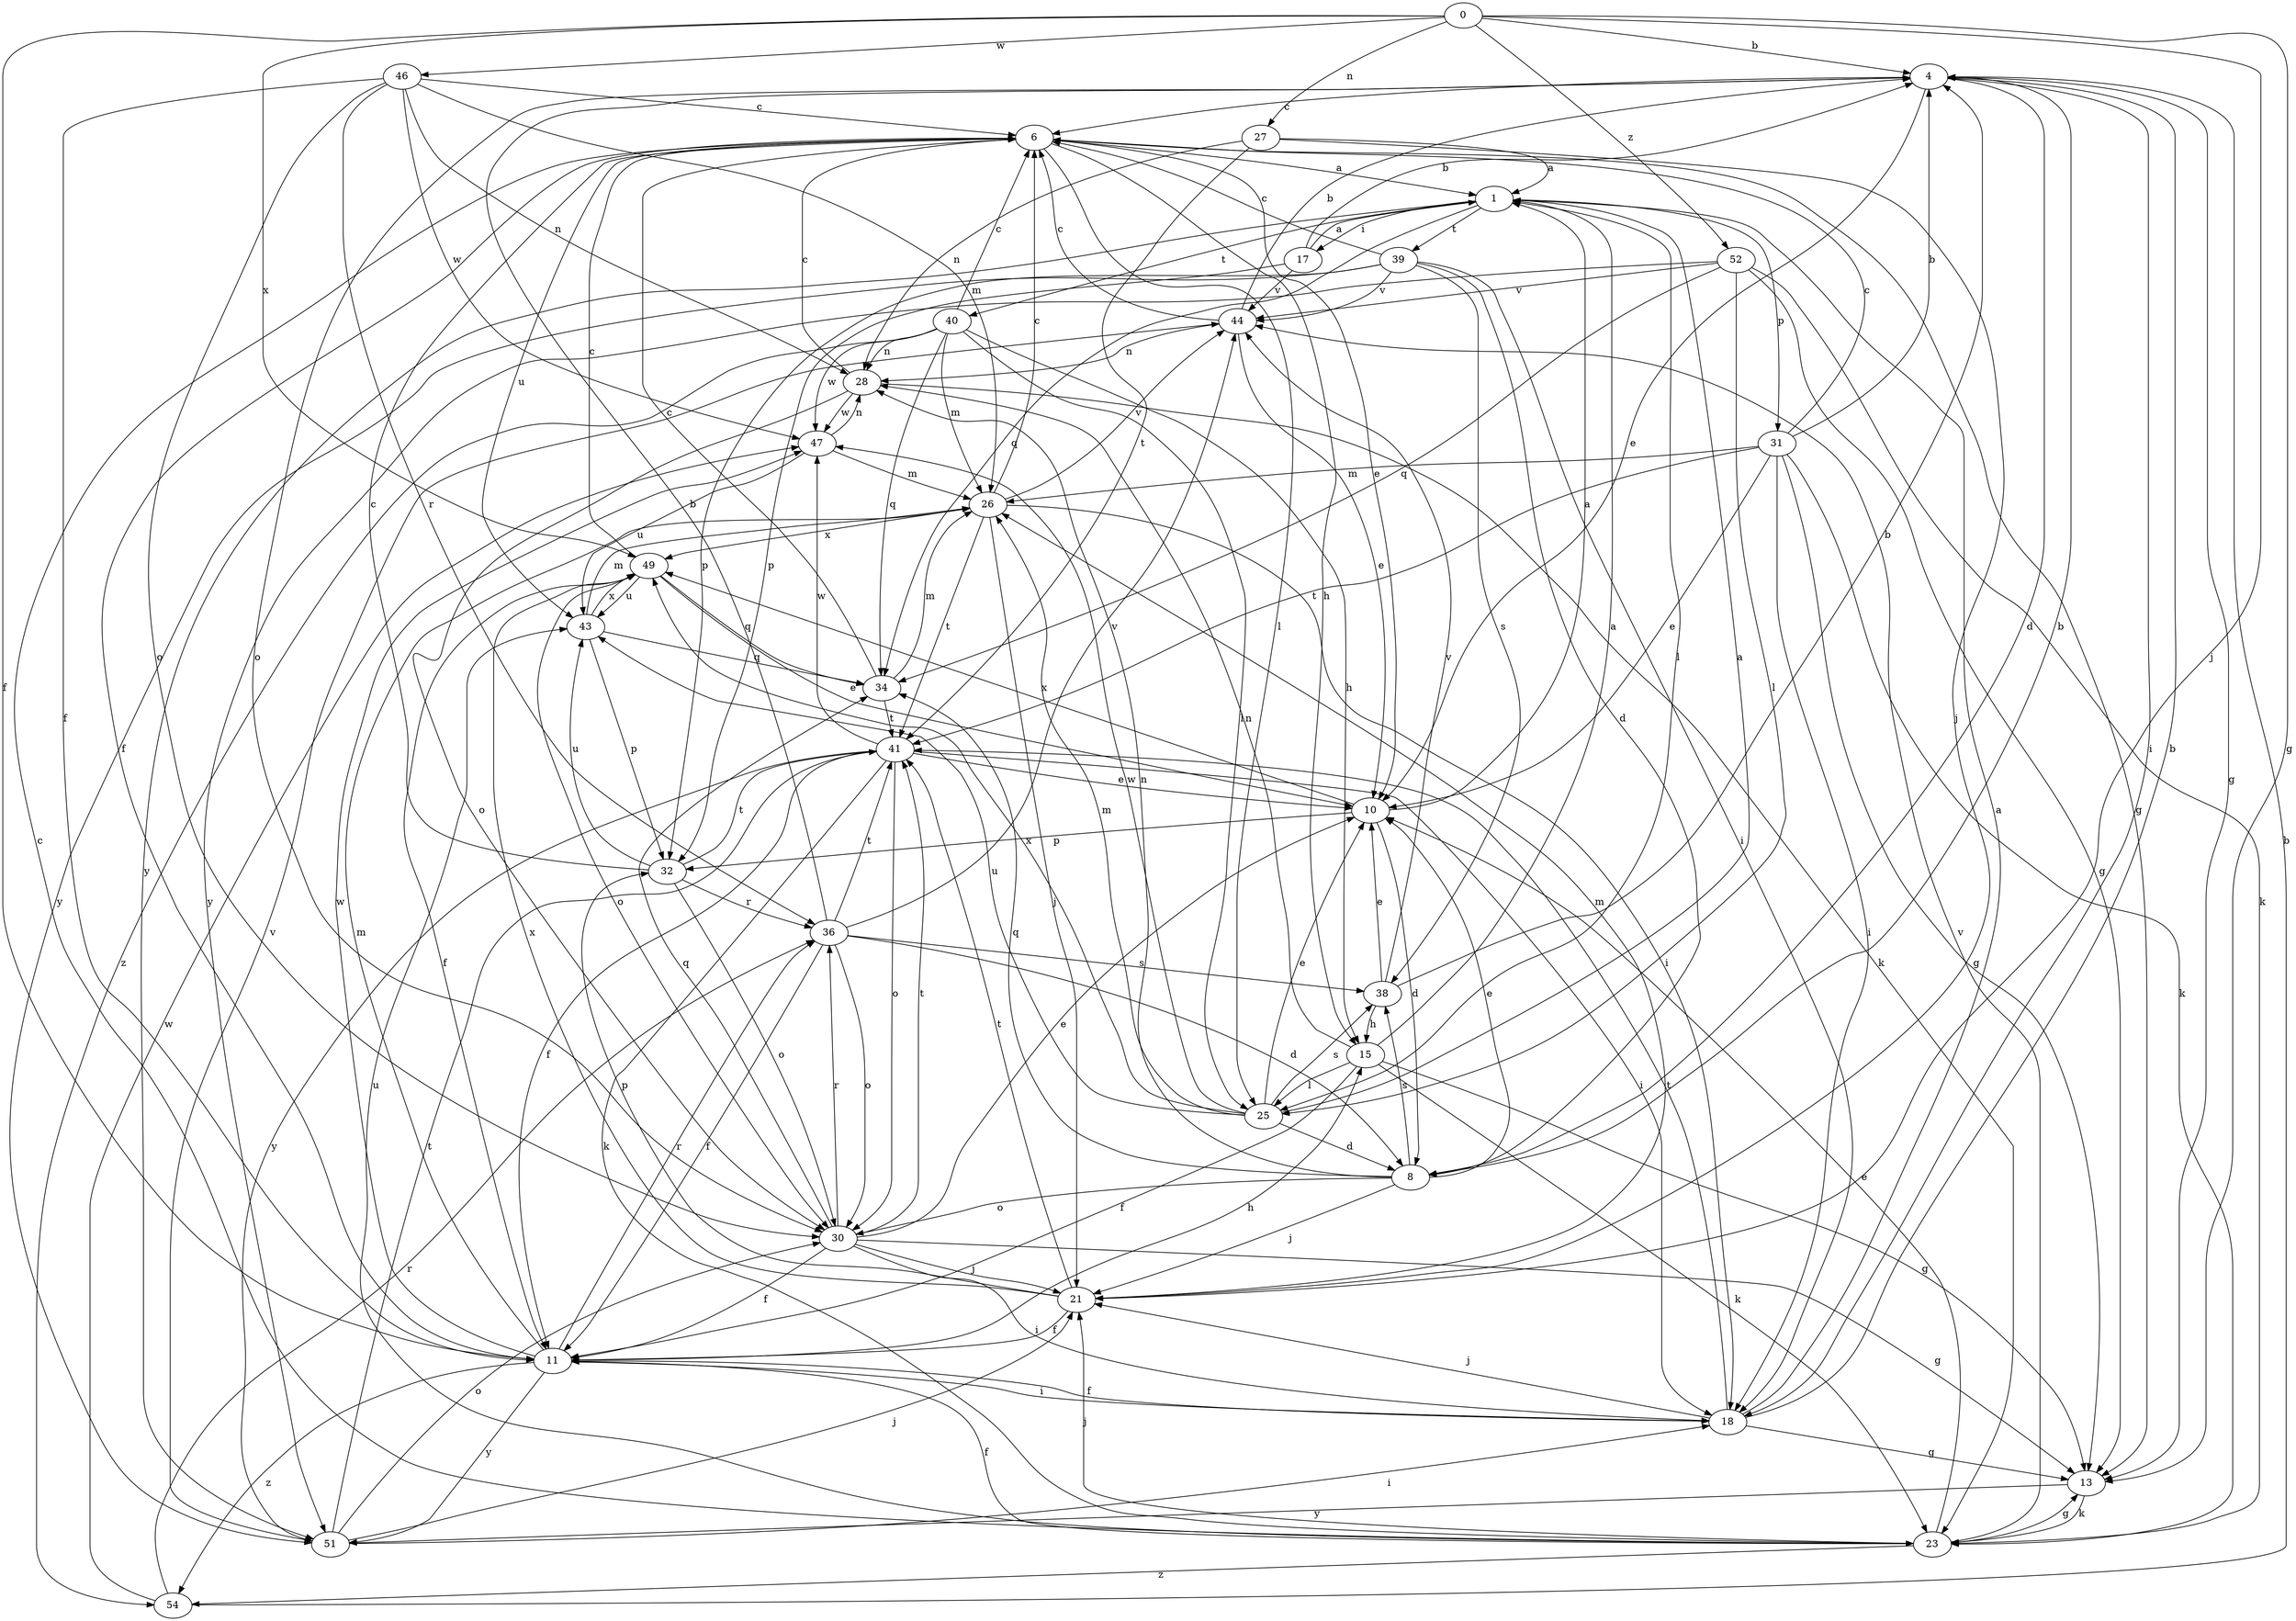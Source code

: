 strict digraph  {
0;
1;
4;
6;
8;
10;
11;
13;
15;
17;
18;
21;
23;
25;
26;
27;
28;
30;
31;
32;
34;
36;
38;
39;
40;
41;
43;
44;
46;
47;
49;
51;
52;
54;
0 -> 4  [label=b];
0 -> 11  [label=f];
0 -> 13  [label=g];
0 -> 21  [label=j];
0 -> 27  [label=n];
0 -> 46  [label=w];
0 -> 49  [label=x];
0 -> 52  [label=z];
1 -> 17  [label=i];
1 -> 25  [label=l];
1 -> 31  [label=p];
1 -> 34  [label=q];
1 -> 39  [label=t];
1 -> 40  [label=t];
1 -> 51  [label=y];
4 -> 6  [label=c];
4 -> 8  [label=d];
4 -> 10  [label=e];
4 -> 13  [label=g];
4 -> 18  [label=i];
4 -> 30  [label=o];
6 -> 1  [label=a];
6 -> 10  [label=e];
6 -> 11  [label=f];
6 -> 13  [label=g];
6 -> 15  [label=h];
6 -> 25  [label=l];
6 -> 43  [label=u];
8 -> 4  [label=b];
8 -> 10  [label=e];
8 -> 21  [label=j];
8 -> 28  [label=n];
8 -> 30  [label=o];
8 -> 34  [label=q];
8 -> 38  [label=s];
10 -> 1  [label=a];
10 -> 8  [label=d];
10 -> 32  [label=p];
10 -> 49  [label=x];
11 -> 15  [label=h];
11 -> 18  [label=i];
11 -> 26  [label=m];
11 -> 36  [label=r];
11 -> 47  [label=w];
11 -> 51  [label=y];
11 -> 54  [label=z];
13 -> 23  [label=k];
13 -> 51  [label=y];
15 -> 1  [label=a];
15 -> 11  [label=f];
15 -> 13  [label=g];
15 -> 23  [label=k];
15 -> 25  [label=l];
15 -> 28  [label=n];
17 -> 1  [label=a];
17 -> 4  [label=b];
17 -> 32  [label=p];
17 -> 44  [label=v];
18 -> 1  [label=a];
18 -> 4  [label=b];
18 -> 11  [label=f];
18 -> 13  [label=g];
18 -> 21  [label=j];
18 -> 41  [label=t];
21 -> 11  [label=f];
21 -> 26  [label=m];
21 -> 32  [label=p];
21 -> 41  [label=t];
21 -> 49  [label=x];
23 -> 6  [label=c];
23 -> 10  [label=e];
23 -> 11  [label=f];
23 -> 13  [label=g];
23 -> 21  [label=j];
23 -> 43  [label=u];
23 -> 44  [label=v];
23 -> 54  [label=z];
25 -> 1  [label=a];
25 -> 8  [label=d];
25 -> 10  [label=e];
25 -> 26  [label=m];
25 -> 38  [label=s];
25 -> 43  [label=u];
25 -> 47  [label=w];
25 -> 49  [label=x];
26 -> 6  [label=c];
26 -> 18  [label=i];
26 -> 21  [label=j];
26 -> 41  [label=t];
26 -> 44  [label=v];
26 -> 49  [label=x];
27 -> 1  [label=a];
27 -> 21  [label=j];
27 -> 28  [label=n];
27 -> 41  [label=t];
28 -> 6  [label=c];
28 -> 23  [label=k];
28 -> 30  [label=o];
28 -> 47  [label=w];
30 -> 10  [label=e];
30 -> 11  [label=f];
30 -> 13  [label=g];
30 -> 18  [label=i];
30 -> 21  [label=j];
30 -> 34  [label=q];
30 -> 36  [label=r];
30 -> 41  [label=t];
31 -> 4  [label=b];
31 -> 6  [label=c];
31 -> 10  [label=e];
31 -> 13  [label=g];
31 -> 18  [label=i];
31 -> 23  [label=k];
31 -> 26  [label=m];
31 -> 41  [label=t];
32 -> 6  [label=c];
32 -> 30  [label=o];
32 -> 36  [label=r];
32 -> 41  [label=t];
32 -> 43  [label=u];
34 -> 6  [label=c];
34 -> 26  [label=m];
34 -> 41  [label=t];
36 -> 4  [label=b];
36 -> 8  [label=d];
36 -> 11  [label=f];
36 -> 30  [label=o];
36 -> 38  [label=s];
36 -> 41  [label=t];
36 -> 44  [label=v];
38 -> 4  [label=b];
38 -> 10  [label=e];
38 -> 15  [label=h];
38 -> 44  [label=v];
39 -> 6  [label=c];
39 -> 8  [label=d];
39 -> 18  [label=i];
39 -> 32  [label=p];
39 -> 38  [label=s];
39 -> 44  [label=v];
39 -> 51  [label=y];
40 -> 6  [label=c];
40 -> 15  [label=h];
40 -> 25  [label=l];
40 -> 26  [label=m];
40 -> 28  [label=n];
40 -> 34  [label=q];
40 -> 47  [label=w];
40 -> 54  [label=z];
41 -> 10  [label=e];
41 -> 11  [label=f];
41 -> 18  [label=i];
41 -> 23  [label=k];
41 -> 30  [label=o];
41 -> 47  [label=w];
41 -> 51  [label=y];
43 -> 26  [label=m];
43 -> 32  [label=p];
43 -> 34  [label=q];
43 -> 49  [label=x];
44 -> 4  [label=b];
44 -> 6  [label=c];
44 -> 10  [label=e];
44 -> 28  [label=n];
46 -> 6  [label=c];
46 -> 11  [label=f];
46 -> 26  [label=m];
46 -> 28  [label=n];
46 -> 30  [label=o];
46 -> 36  [label=r];
46 -> 47  [label=w];
47 -> 26  [label=m];
47 -> 28  [label=n];
47 -> 43  [label=u];
49 -> 6  [label=c];
49 -> 10  [label=e];
49 -> 11  [label=f];
49 -> 30  [label=o];
49 -> 34  [label=q];
49 -> 43  [label=u];
51 -> 18  [label=i];
51 -> 21  [label=j];
51 -> 30  [label=o];
51 -> 41  [label=t];
51 -> 44  [label=v];
52 -> 13  [label=g];
52 -> 23  [label=k];
52 -> 25  [label=l];
52 -> 34  [label=q];
52 -> 44  [label=v];
52 -> 51  [label=y];
54 -> 4  [label=b];
54 -> 36  [label=r];
54 -> 47  [label=w];
}
